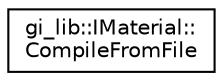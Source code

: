 digraph "Graphical Class Hierarchy"
{
  edge [fontname="Helvetica",fontsize="10",labelfontname="Helvetica",labelfontsize="10"];
  node [fontname="Helvetica",fontsize="10",shape=record];
  rankdir="LR";
  Node1 [label="gi_lib::IMaterial::\lCompileFromFile",height=0.2,width=0.4,color="black", fillcolor="white", style="filled",URL="$structgi__lib_1_1_i_material_1_1_compile_from_file.html",tooltip="Structure used to compile a material from a file. "];
}
